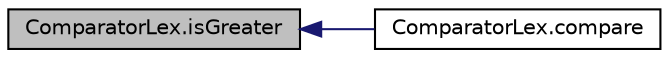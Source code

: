digraph G
{
  edge [fontname="Helvetica",fontsize="10",labelfontname="Helvetica",labelfontsize="10"];
  node [fontname="Helvetica",fontsize="10",shape=record];
  rankdir="LR";
  Node1 [label="ComparatorLex.isGreater",height=0.2,width=0.4,color="black", fillcolor="grey75", style="filled" fontcolor="black"];
  Node1 -> Node2 [dir="back",color="midnightblue",fontsize="10",style="solid",fontname="Helvetica"];
  Node2 [label="ComparatorLex.compare",height=0.2,width=0.4,color="black", fillcolor="white", style="filled",URL="$de/db4/classComparatorLex.html#a98852a7ff4d437a661577f7932ba7dbf"];
}
